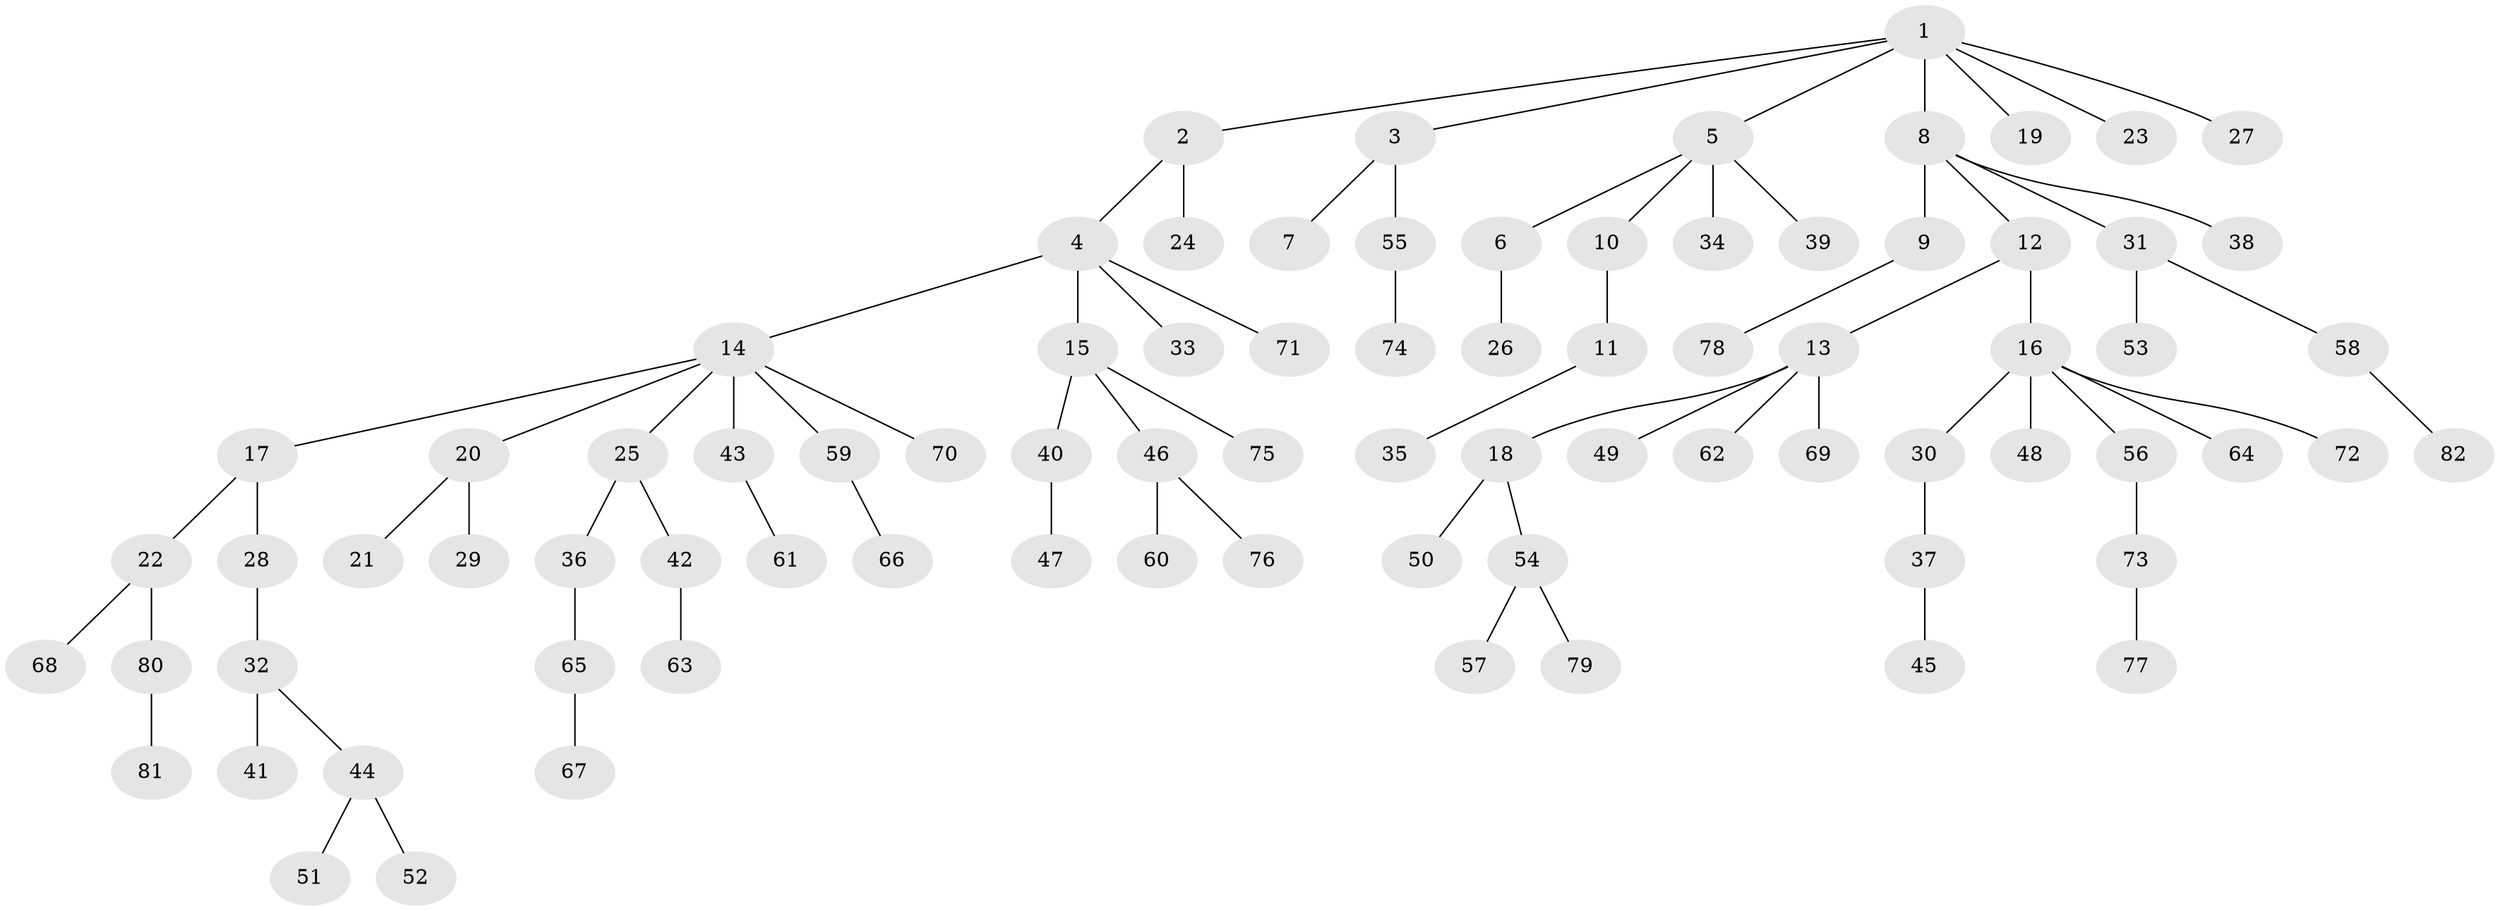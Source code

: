 // Generated by graph-tools (version 1.1) at 2025/50/03/09/25 03:50:17]
// undirected, 82 vertices, 81 edges
graph export_dot {
graph [start="1"]
  node [color=gray90,style=filled];
  1;
  2;
  3;
  4;
  5;
  6;
  7;
  8;
  9;
  10;
  11;
  12;
  13;
  14;
  15;
  16;
  17;
  18;
  19;
  20;
  21;
  22;
  23;
  24;
  25;
  26;
  27;
  28;
  29;
  30;
  31;
  32;
  33;
  34;
  35;
  36;
  37;
  38;
  39;
  40;
  41;
  42;
  43;
  44;
  45;
  46;
  47;
  48;
  49;
  50;
  51;
  52;
  53;
  54;
  55;
  56;
  57;
  58;
  59;
  60;
  61;
  62;
  63;
  64;
  65;
  66;
  67;
  68;
  69;
  70;
  71;
  72;
  73;
  74;
  75;
  76;
  77;
  78;
  79;
  80;
  81;
  82;
  1 -- 2;
  1 -- 3;
  1 -- 5;
  1 -- 8;
  1 -- 19;
  1 -- 23;
  1 -- 27;
  2 -- 4;
  2 -- 24;
  3 -- 7;
  3 -- 55;
  4 -- 14;
  4 -- 15;
  4 -- 33;
  4 -- 71;
  5 -- 6;
  5 -- 10;
  5 -- 34;
  5 -- 39;
  6 -- 26;
  8 -- 9;
  8 -- 12;
  8 -- 31;
  8 -- 38;
  9 -- 78;
  10 -- 11;
  11 -- 35;
  12 -- 13;
  12 -- 16;
  13 -- 18;
  13 -- 49;
  13 -- 62;
  13 -- 69;
  14 -- 17;
  14 -- 20;
  14 -- 25;
  14 -- 43;
  14 -- 59;
  14 -- 70;
  15 -- 40;
  15 -- 46;
  15 -- 75;
  16 -- 30;
  16 -- 48;
  16 -- 56;
  16 -- 64;
  16 -- 72;
  17 -- 22;
  17 -- 28;
  18 -- 50;
  18 -- 54;
  20 -- 21;
  20 -- 29;
  22 -- 68;
  22 -- 80;
  25 -- 36;
  25 -- 42;
  28 -- 32;
  30 -- 37;
  31 -- 53;
  31 -- 58;
  32 -- 41;
  32 -- 44;
  36 -- 65;
  37 -- 45;
  40 -- 47;
  42 -- 63;
  43 -- 61;
  44 -- 51;
  44 -- 52;
  46 -- 60;
  46 -- 76;
  54 -- 57;
  54 -- 79;
  55 -- 74;
  56 -- 73;
  58 -- 82;
  59 -- 66;
  65 -- 67;
  73 -- 77;
  80 -- 81;
}
